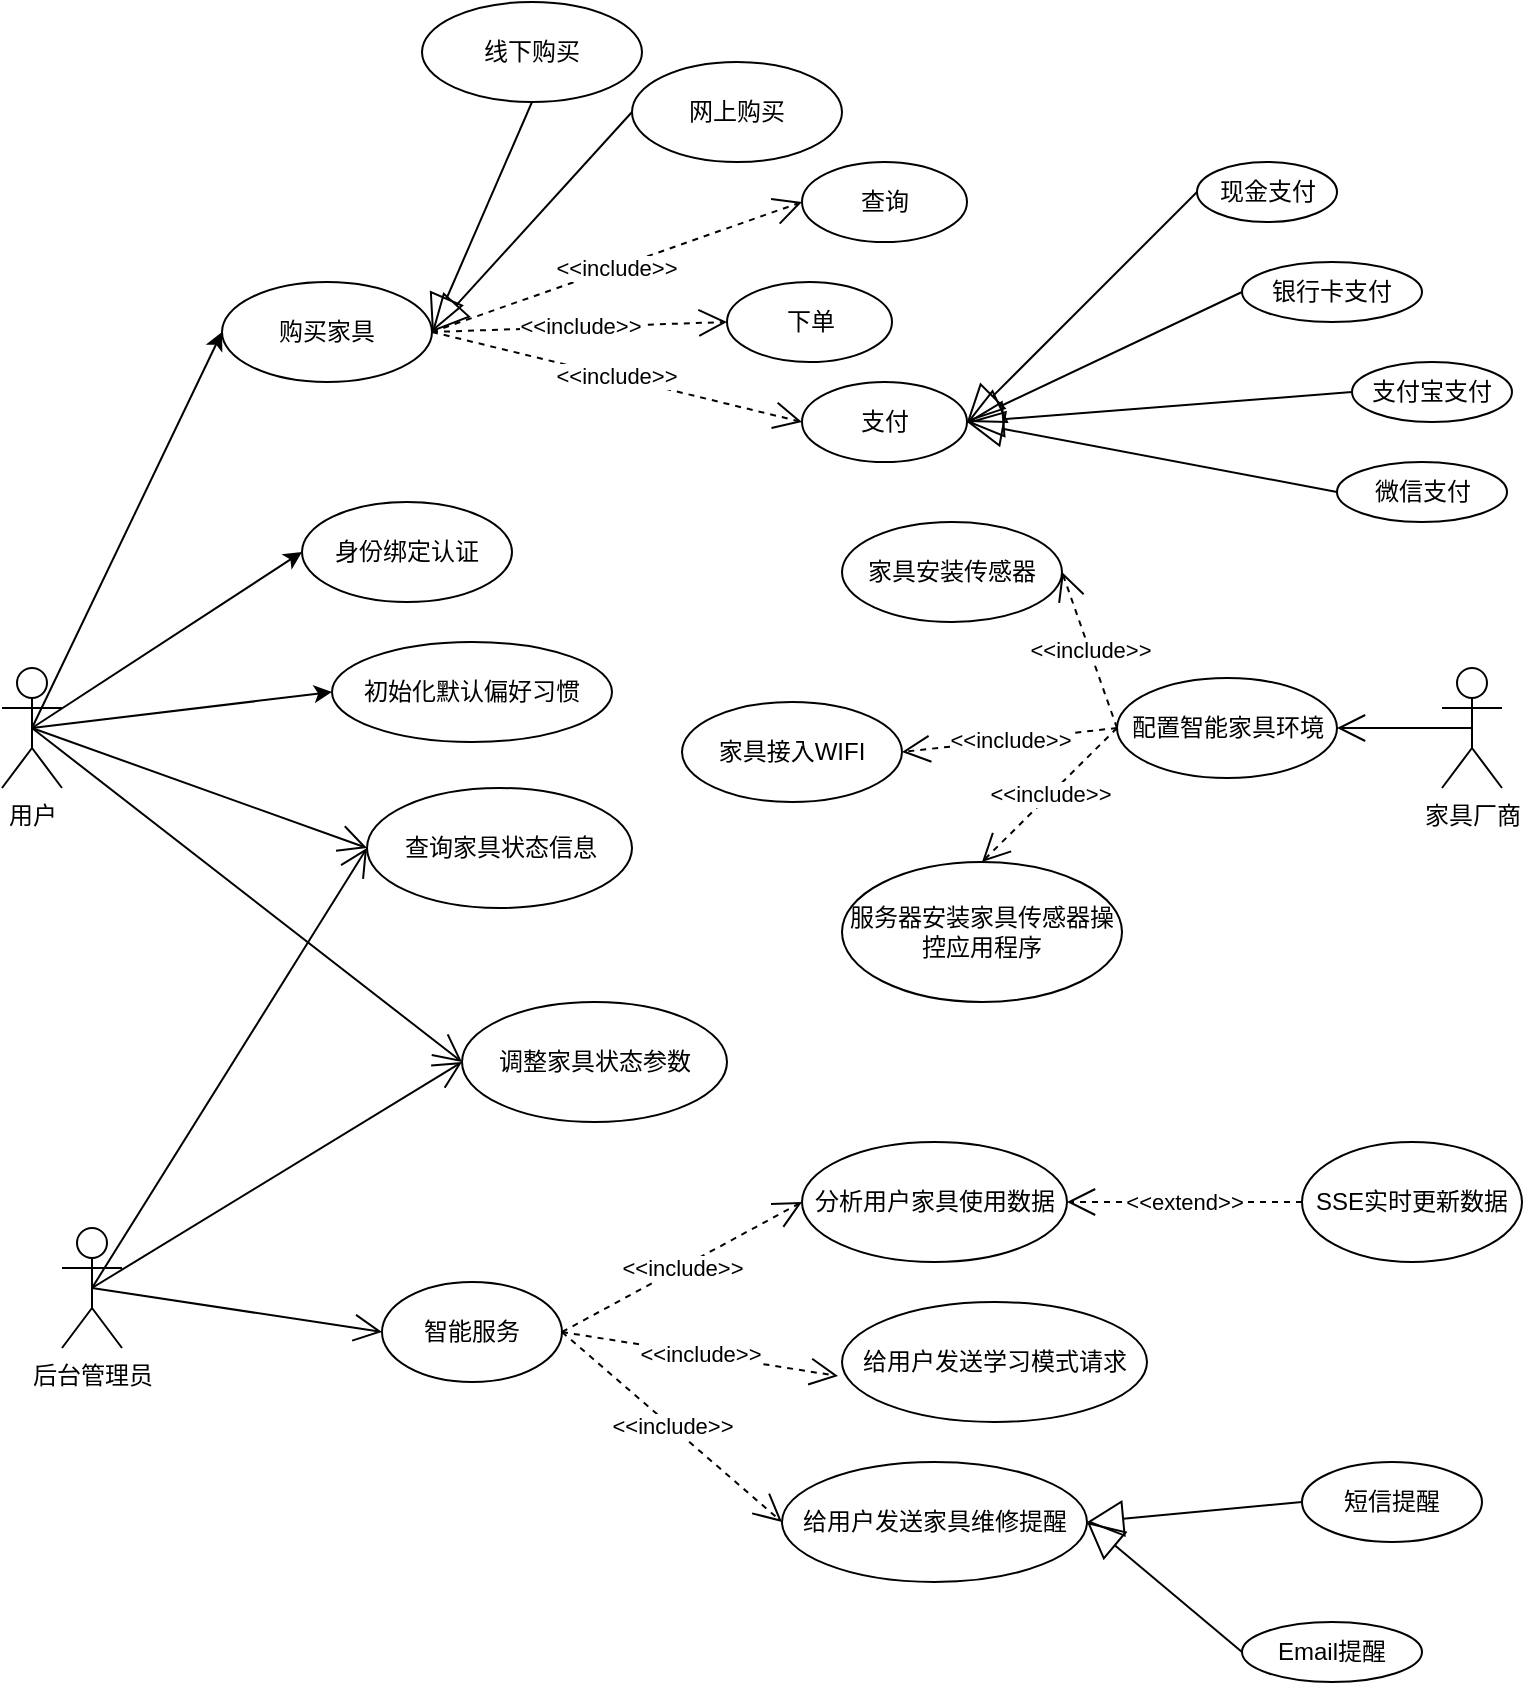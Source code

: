 <mxfile version="24.0.7" type="github">
  <diagram name="Page-1" id="0783ab3e-0a74-02c8-0abd-f7b4e66b4bec">
    <mxGraphModel dx="1293" dy="548" grid="1" gridSize="10" guides="1" tooltips="1" connect="1" arrows="1" fold="1" page="1" pageScale="1" pageWidth="850" pageHeight="1100" background="none" math="0" shadow="0">
      <root>
        <mxCell id="0" />
        <mxCell id="1" parent="0" />
        <mxCell id="xaB9GiJI3lMty1Uy9sra-12" value="用户" style="shape=umlActor;verticalLabelPosition=bottom;verticalAlign=top;html=1;outlineConnect=0;" parent="1" vertex="1">
          <mxGeometry x="50" y="363" width="30" height="60" as="geometry" />
        </mxCell>
        <mxCell id="xaB9GiJI3lMty1Uy9sra-19" value="" style="endArrow=classic;html=1;rounded=0;entryX=0;entryY=0.5;entryDx=0;entryDy=0;exitX=0.5;exitY=0.5;exitDx=0;exitDy=0;exitPerimeter=0;" parent="1" source="xaB9GiJI3lMty1Uy9sra-12" target="xaB9GiJI3lMty1Uy9sra-36" edge="1">
          <mxGeometry width="50" height="50" relative="1" as="geometry">
            <mxPoint x="300" y="423" as="sourcePoint" />
            <mxPoint x="240.0" y="343" as="targetPoint" />
          </mxGeometry>
        </mxCell>
        <mxCell id="xaB9GiJI3lMty1Uy9sra-25" value="" style="endArrow=classic;html=1;rounded=0;entryX=0;entryY=0.5;entryDx=0;entryDy=0;exitX=0.5;exitY=0.5;exitDx=0;exitDy=0;exitPerimeter=0;" parent="1" source="xaB9GiJI3lMty1Uy9sra-12" target="xaB9GiJI3lMty1Uy9sra-39" edge="1">
          <mxGeometry width="50" height="50" relative="1" as="geometry">
            <mxPoint x="100" y="393" as="sourcePoint" />
            <mxPoint x="410.0" y="343" as="targetPoint" />
          </mxGeometry>
        </mxCell>
        <mxCell id="xaB9GiJI3lMty1Uy9sra-32" value="" style="endArrow=classic;html=1;rounded=0;entryX=0;entryY=0.5;entryDx=0;entryDy=0;exitX=0.5;exitY=0.5;exitDx=0;exitDy=0;exitPerimeter=0;" parent="1" source="xaB9GiJI3lMty1Uy9sra-12" target="xaB9GiJI3lMty1Uy9sra-42" edge="1">
          <mxGeometry width="50" height="50" relative="1" as="geometry">
            <mxPoint x="100" y="393" as="sourcePoint" />
            <mxPoint x="595" y="343" as="targetPoint" />
          </mxGeometry>
        </mxCell>
        <mxCell id="xaB9GiJI3lMty1Uy9sra-36" value="购买家具" style="ellipse;whiteSpace=wrap;html=1;" parent="1" vertex="1">
          <mxGeometry x="160" y="170" width="105" height="50" as="geometry" />
        </mxCell>
        <mxCell id="xaB9GiJI3lMty1Uy9sra-39" value="身份绑定认证" style="ellipse;whiteSpace=wrap;html=1;" parent="1" vertex="1">
          <mxGeometry x="200" y="280" width="105" height="50" as="geometry" />
        </mxCell>
        <mxCell id="xaB9GiJI3lMty1Uy9sra-42" value="初始化默认偏好习惯" style="ellipse;whiteSpace=wrap;html=1;" parent="1" vertex="1">
          <mxGeometry x="215" y="350" width="140" height="50" as="geometry" />
        </mxCell>
        <mxCell id="xaB9GiJI3lMty1Uy9sra-44" value="查询家具状态信息" style="ellipse;whiteSpace=wrap;html=1;" parent="1" vertex="1">
          <mxGeometry x="232.5" y="423" width="132.5" height="60" as="geometry" />
        </mxCell>
        <mxCell id="xaB9GiJI3lMty1Uy9sra-45" value="调整家具状态参数" style="ellipse;whiteSpace=wrap;html=1;" parent="1" vertex="1">
          <mxGeometry x="280" y="530" width="132.5" height="60" as="geometry" />
        </mxCell>
        <mxCell id="xaB9GiJI3lMty1Uy9sra-53" value="" style="endArrow=open;endFill=1;endSize=12;html=1;rounded=0;entryX=0;entryY=0.5;entryDx=0;entryDy=0;exitX=0.5;exitY=0.5;exitDx=0;exitDy=0;exitPerimeter=0;" parent="1" source="xaB9GiJI3lMty1Uy9sra-12" target="xaB9GiJI3lMty1Uy9sra-45" edge="1">
          <mxGeometry width="160" relative="1" as="geometry">
            <mxPoint x="460" y="503" as="sourcePoint" />
            <mxPoint x="620" y="503" as="targetPoint" />
          </mxGeometry>
        </mxCell>
        <mxCell id="1TjIiwKGUceRQS6xYd8T-2" value="" style="endArrow=open;endFill=1;endSize=12;html=1;rounded=0;entryX=0;entryY=0.5;entryDx=0;entryDy=0;exitX=0.5;exitY=0.5;exitDx=0;exitDy=0;exitPerimeter=0;" parent="1" source="xaB9GiJI3lMty1Uy9sra-12" target="xaB9GiJI3lMty1Uy9sra-44" edge="1">
          <mxGeometry width="160" relative="1" as="geometry">
            <mxPoint x="410" y="493" as="sourcePoint" />
            <mxPoint x="570" y="493" as="targetPoint" />
          </mxGeometry>
        </mxCell>
        <mxCell id="1TjIiwKGUceRQS6xYd8T-3" value="后台管理员" style="shape=umlActor;verticalLabelPosition=bottom;verticalAlign=top;html=1;" parent="1" vertex="1">
          <mxGeometry x="80" y="643" width="30" height="60" as="geometry" />
        </mxCell>
        <mxCell id="1TjIiwKGUceRQS6xYd8T-5" value="" style="endArrow=open;endFill=1;endSize=12;html=1;rounded=0;exitX=0.5;exitY=0.5;exitDx=0;exitDy=0;exitPerimeter=0;entryX=0;entryY=0.5;entryDx=0;entryDy=0;" parent="1" source="1TjIiwKGUceRQS6xYd8T-3" target="xaB9GiJI3lMty1Uy9sra-44" edge="1">
          <mxGeometry width="160" relative="1" as="geometry">
            <mxPoint x="780" y="433" as="sourcePoint" />
            <mxPoint x="380" y="583" as="targetPoint" />
          </mxGeometry>
        </mxCell>
        <mxCell id="1TjIiwKGUceRQS6xYd8T-6" value="" style="endArrow=open;endFill=1;endSize=12;html=1;rounded=0;exitX=0.5;exitY=0.5;exitDx=0;exitDy=0;exitPerimeter=0;entryX=0;entryY=0.5;entryDx=0;entryDy=0;" parent="1" source="1TjIiwKGUceRQS6xYd8T-3" target="xaB9GiJI3lMty1Uy9sra-45" edge="1">
          <mxGeometry width="160" relative="1" as="geometry">
            <mxPoint x="410" y="493" as="sourcePoint" />
            <mxPoint x="350" y="843" as="targetPoint" />
          </mxGeometry>
        </mxCell>
        <mxCell id="1TjIiwKGUceRQS6xYd8T-8" value="分析用户家具使用数据" style="ellipse;whiteSpace=wrap;html=1;" parent="1" vertex="1">
          <mxGeometry x="450" y="600" width="132.5" height="60" as="geometry" />
        </mxCell>
        <mxCell id="1TjIiwKGUceRQS6xYd8T-10" value="给用户发送学习模式请求" style="ellipse;whiteSpace=wrap;html=1;" parent="1" vertex="1">
          <mxGeometry x="470" y="680" width="152.5" height="60" as="geometry" />
        </mxCell>
        <mxCell id="1TjIiwKGUceRQS6xYd8T-12" value="给用户发送家具维修提醒" style="ellipse;whiteSpace=wrap;html=1;" parent="1" vertex="1">
          <mxGeometry x="440" y="760" width="152.5" height="60" as="geometry" />
        </mxCell>
        <mxCell id="1TjIiwKGUceRQS6xYd8T-13" value="" style="endArrow=open;endFill=1;endSize=12;html=1;rounded=0;exitX=0.5;exitY=0.5;exitDx=0;exitDy=0;exitPerimeter=0;entryX=0;entryY=0.5;entryDx=0;entryDy=0;" parent="1" source="1TjIiwKGUceRQS6xYd8T-3" target="6dMmDqlbMwz-XFutYdFi-7" edge="1">
          <mxGeometry width="160" relative="1" as="geometry">
            <mxPoint x="95" y="680" as="sourcePoint" />
            <mxPoint x="230" y="690" as="targetPoint" />
          </mxGeometry>
        </mxCell>
        <mxCell id="1TjIiwKGUceRQS6xYd8T-14" value="家具安装传感器" style="ellipse;whiteSpace=wrap;html=1;" parent="1" vertex="1">
          <mxGeometry x="470" y="290" width="110" height="50" as="geometry" />
        </mxCell>
        <mxCell id="1TjIiwKGUceRQS6xYd8T-15" value="家具接入WIFI" style="ellipse;whiteSpace=wrap;html=1;" parent="1" vertex="1">
          <mxGeometry x="390" y="380" width="110" height="50" as="geometry" />
        </mxCell>
        <mxCell id="1TjIiwKGUceRQS6xYd8T-16" value="服务器安装家具传感器操控应用程序" style="ellipse;whiteSpace=wrap;html=1;" parent="1" vertex="1">
          <mxGeometry x="470" y="460" width="140" height="70" as="geometry" />
        </mxCell>
        <mxCell id="6dMmDqlbMwz-XFutYdFi-1" value="家具厂商" style="shape=umlActor;verticalLabelPosition=bottom;verticalAlign=top;html=1;outlineConnect=0;" parent="1" vertex="1">
          <mxGeometry x="770" y="363" width="30" height="60" as="geometry" />
        </mxCell>
        <mxCell id="6dMmDqlbMwz-XFutYdFi-7" value="智能服务" style="ellipse;whiteSpace=wrap;html=1;" parent="1" vertex="1">
          <mxGeometry x="240" y="670" width="90" height="50" as="geometry" />
        </mxCell>
        <mxCell id="6dMmDqlbMwz-XFutYdFi-8" value="&amp;lt;&amp;lt;include&amp;gt;&amp;gt;" style="endArrow=open;endSize=12;dashed=1;html=1;rounded=0;entryX=0;entryY=0.5;entryDx=0;entryDy=0;exitX=1;exitY=0.5;exitDx=0;exitDy=0;" parent="1" source="6dMmDqlbMwz-XFutYdFi-7" target="1TjIiwKGUceRQS6xYd8T-8" edge="1">
          <mxGeometry width="160" relative="1" as="geometry">
            <mxPoint x="300" y="670" as="sourcePoint" />
            <mxPoint x="460" y="670" as="targetPoint" />
          </mxGeometry>
        </mxCell>
        <mxCell id="6dMmDqlbMwz-XFutYdFi-9" value="&amp;lt;&amp;lt;include&amp;gt;&amp;gt;" style="endArrow=open;endSize=12;dashed=1;html=1;rounded=0;entryX=-0.013;entryY=0.617;entryDx=0;entryDy=0;exitX=1;exitY=0.5;exitDx=0;exitDy=0;entryPerimeter=0;" parent="1" source="6dMmDqlbMwz-XFutYdFi-7" target="1TjIiwKGUceRQS6xYd8T-10" edge="1">
          <mxGeometry width="160" relative="1" as="geometry">
            <mxPoint x="340" y="705" as="sourcePoint" />
            <mxPoint x="460" y="640" as="targetPoint" />
          </mxGeometry>
        </mxCell>
        <mxCell id="6dMmDqlbMwz-XFutYdFi-10" value="&amp;lt;&amp;lt;include&amp;gt;&amp;gt;" style="endArrow=open;endSize=12;dashed=1;html=1;rounded=0;entryX=0;entryY=0.5;entryDx=0;entryDy=0;exitX=1;exitY=0.5;exitDx=0;exitDy=0;" parent="1" source="6dMmDqlbMwz-XFutYdFi-7" target="1TjIiwKGUceRQS6xYd8T-12" edge="1">
          <mxGeometry width="160" relative="1" as="geometry">
            <mxPoint x="350" y="715" as="sourcePoint" />
            <mxPoint x="470" y="650" as="targetPoint" />
          </mxGeometry>
        </mxCell>
        <mxCell id="FuMl8y01YPLEfVEJhNgy-2" value="线下购买" style="ellipse;whiteSpace=wrap;html=1;" vertex="1" parent="1">
          <mxGeometry x="260" y="30" width="110" height="50" as="geometry" />
        </mxCell>
        <mxCell id="FuMl8y01YPLEfVEJhNgy-5" value="" style="endArrow=block;endSize=16;endFill=0;html=1;rounded=0;entryX=1;entryY=0.5;entryDx=0;entryDy=0;exitX=0.5;exitY=1;exitDx=0;exitDy=0;" edge="1" parent="1" source="FuMl8y01YPLEfVEJhNgy-2" target="xaB9GiJI3lMty1Uy9sra-36">
          <mxGeometry width="160" relative="1" as="geometry">
            <mxPoint x="510" y="110" as="sourcePoint" />
            <mxPoint x="530" y="120" as="targetPoint" />
          </mxGeometry>
        </mxCell>
        <mxCell id="FuMl8y01YPLEfVEJhNgy-6" value="" style="endArrow=block;endSize=16;endFill=0;html=1;rounded=0;entryX=1;entryY=0.5;entryDx=0;entryDy=0;exitX=0;exitY=0.5;exitDx=0;exitDy=0;" edge="1" parent="1" source="FuMl8y01YPLEfVEJhNgy-7" target="xaB9GiJI3lMty1Uy9sra-36">
          <mxGeometry x="0.005" width="160" relative="1" as="geometry">
            <mxPoint x="520" y="170" as="sourcePoint" />
            <mxPoint x="360" y="160" as="targetPoint" />
            <mxPoint as="offset" />
          </mxGeometry>
        </mxCell>
        <mxCell id="FuMl8y01YPLEfVEJhNgy-7" value="网上购买" style="ellipse;whiteSpace=wrap;html=1;" vertex="1" parent="1">
          <mxGeometry x="365" y="60" width="105" height="50" as="geometry" />
        </mxCell>
        <mxCell id="FuMl8y01YPLEfVEJhNgy-8" value="支付" style="ellipse;whiteSpace=wrap;html=1;" vertex="1" parent="1">
          <mxGeometry x="450" y="220" width="82.5" height="40" as="geometry" />
        </mxCell>
        <mxCell id="FuMl8y01YPLEfVEJhNgy-10" value="&amp;lt;&amp;lt;include&amp;gt;&amp;gt;" style="endArrow=open;endSize=12;dashed=1;html=1;rounded=0;exitX=1;exitY=0.5;exitDx=0;exitDy=0;entryX=0;entryY=0.5;entryDx=0;entryDy=0;" edge="1" parent="1" source="xaB9GiJI3lMty1Uy9sra-36" target="FuMl8y01YPLEfVEJhNgy-11">
          <mxGeometry width="160" relative="1" as="geometry">
            <mxPoint x="270" y="200" as="sourcePoint" />
            <mxPoint x="490" y="160" as="targetPoint" />
          </mxGeometry>
        </mxCell>
        <mxCell id="FuMl8y01YPLEfVEJhNgy-11" value="查询" style="ellipse;whiteSpace=wrap;html=1;" vertex="1" parent="1">
          <mxGeometry x="450" y="110" width="82.5" height="40" as="geometry" />
        </mxCell>
        <mxCell id="FuMl8y01YPLEfVEJhNgy-12" value="下单" style="ellipse;whiteSpace=wrap;html=1;" vertex="1" parent="1">
          <mxGeometry x="412.5" y="170" width="82.5" height="40" as="geometry" />
        </mxCell>
        <mxCell id="FuMl8y01YPLEfVEJhNgy-13" value="&amp;lt;&amp;lt;include&amp;gt;&amp;gt;" style="endArrow=open;endSize=12;dashed=1;html=1;rounded=0;entryX=0;entryY=0.5;entryDx=0;entryDy=0;exitX=1;exitY=0.5;exitDx=0;exitDy=0;" edge="1" parent="1" source="xaB9GiJI3lMty1Uy9sra-36" target="FuMl8y01YPLEfVEJhNgy-12">
          <mxGeometry width="160" relative="1" as="geometry">
            <mxPoint x="260" y="190" as="sourcePoint" />
            <mxPoint x="515" y="160" as="targetPoint" />
          </mxGeometry>
        </mxCell>
        <mxCell id="FuMl8y01YPLEfVEJhNgy-14" value="&amp;lt;&amp;lt;include&amp;gt;&amp;gt;" style="endArrow=open;endSize=12;dashed=1;html=1;rounded=0;entryX=0;entryY=0.5;entryDx=0;entryDy=0;exitX=1;exitY=0.5;exitDx=0;exitDy=0;" edge="1" parent="1" source="xaB9GiJI3lMty1Uy9sra-36" target="FuMl8y01YPLEfVEJhNgy-8">
          <mxGeometry width="160" relative="1" as="geometry">
            <mxPoint x="270" y="200" as="sourcePoint" />
            <mxPoint x="525" y="170" as="targetPoint" />
          </mxGeometry>
        </mxCell>
        <mxCell id="FuMl8y01YPLEfVEJhNgy-15" value="现金支付" style="ellipse;whiteSpace=wrap;html=1;" vertex="1" parent="1">
          <mxGeometry x="647.5" y="110" width="70" height="30" as="geometry" />
        </mxCell>
        <mxCell id="FuMl8y01YPLEfVEJhNgy-18" value="银行卡支付" style="ellipse;whiteSpace=wrap;html=1;" vertex="1" parent="1">
          <mxGeometry x="670" y="160" width="90" height="30" as="geometry" />
        </mxCell>
        <mxCell id="FuMl8y01YPLEfVEJhNgy-19" value="支付宝支付" style="ellipse;whiteSpace=wrap;html=1;" vertex="1" parent="1">
          <mxGeometry x="725" y="210" width="80" height="30" as="geometry" />
        </mxCell>
        <mxCell id="FuMl8y01YPLEfVEJhNgy-20" value="微信支付" style="ellipse;whiteSpace=wrap;html=1;" vertex="1" parent="1">
          <mxGeometry x="717.5" y="260" width="85" height="30" as="geometry" />
        </mxCell>
        <mxCell id="FuMl8y01YPLEfVEJhNgy-21" value="" style="endArrow=block;endSize=16;endFill=0;html=1;rounded=0;entryX=1;entryY=0.5;entryDx=0;entryDy=0;exitX=0;exitY=0.5;exitDx=0;exitDy=0;" edge="1" parent="1" source="FuMl8y01YPLEfVEJhNgy-15" target="FuMl8y01YPLEfVEJhNgy-8">
          <mxGeometry x="0.005" width="160" relative="1" as="geometry">
            <mxPoint x="380" y="95" as="sourcePoint" />
            <mxPoint x="275" y="205" as="targetPoint" />
            <mxPoint as="offset" />
          </mxGeometry>
        </mxCell>
        <mxCell id="FuMl8y01YPLEfVEJhNgy-22" value="" style="endArrow=block;endSize=16;endFill=0;html=1;rounded=0;entryX=1;entryY=0.5;entryDx=0;entryDy=0;exitX=0;exitY=0.5;exitDx=0;exitDy=0;" edge="1" parent="1" source="FuMl8y01YPLEfVEJhNgy-18" target="FuMl8y01YPLEfVEJhNgy-8">
          <mxGeometry x="0.005" width="160" relative="1" as="geometry">
            <mxPoint x="390" y="105" as="sourcePoint" />
            <mxPoint x="285" y="215" as="targetPoint" />
            <mxPoint as="offset" />
          </mxGeometry>
        </mxCell>
        <mxCell id="FuMl8y01YPLEfVEJhNgy-23" value="" style="endArrow=block;endSize=16;endFill=0;html=1;rounded=0;entryX=1;entryY=0.5;entryDx=0;entryDy=0;exitX=0;exitY=0.5;exitDx=0;exitDy=0;" edge="1" parent="1" source="FuMl8y01YPLEfVEJhNgy-19" target="FuMl8y01YPLEfVEJhNgy-8">
          <mxGeometry x="0.005" width="160" relative="1" as="geometry">
            <mxPoint x="400" y="115" as="sourcePoint" />
            <mxPoint x="295" y="225" as="targetPoint" />
            <mxPoint as="offset" />
          </mxGeometry>
        </mxCell>
        <mxCell id="FuMl8y01YPLEfVEJhNgy-24" value="" style="endArrow=block;endSize=16;endFill=0;html=1;rounded=0;exitX=0;exitY=0.5;exitDx=0;exitDy=0;entryX=1;entryY=0.5;entryDx=0;entryDy=0;" edge="1" parent="1" source="FuMl8y01YPLEfVEJhNgy-20" target="FuMl8y01YPLEfVEJhNgy-8">
          <mxGeometry x="0.005" width="160" relative="1" as="geometry">
            <mxPoint x="410" y="125" as="sourcePoint" />
            <mxPoint x="540" y="240" as="targetPoint" />
            <mxPoint as="offset" />
          </mxGeometry>
        </mxCell>
        <mxCell id="FuMl8y01YPLEfVEJhNgy-25" value="" style="endArrow=block;endSize=16;endFill=0;html=1;rounded=0;entryX=1;entryY=0.5;entryDx=0;entryDy=0;exitX=0;exitY=0.5;exitDx=0;exitDy=0;" edge="1" parent="1" source="FuMl8y01YPLEfVEJhNgy-26" target="1TjIiwKGUceRQS6xYd8T-12">
          <mxGeometry x="0.005" width="160" relative="1" as="geometry">
            <mxPoint x="680" y="760" as="sourcePoint" />
            <mxPoint x="610" y="775" as="targetPoint" />
            <mxPoint as="offset" />
          </mxGeometry>
        </mxCell>
        <mxCell id="FuMl8y01YPLEfVEJhNgy-26" value="短信提醒" style="ellipse;whiteSpace=wrap;html=1;" vertex="1" parent="1">
          <mxGeometry x="700" y="760" width="90" height="40" as="geometry" />
        </mxCell>
        <mxCell id="FuMl8y01YPLEfVEJhNgy-27" value="Email提醒" style="ellipse;whiteSpace=wrap;html=1;" vertex="1" parent="1">
          <mxGeometry x="670" y="840" width="90" height="30" as="geometry" />
        </mxCell>
        <mxCell id="FuMl8y01YPLEfVEJhNgy-28" value="" style="endArrow=block;endSize=16;endFill=0;html=1;rounded=0;entryX=1;entryY=0.5;entryDx=0;entryDy=0;exitX=0;exitY=0.5;exitDx=0;exitDy=0;" edge="1" parent="1" source="FuMl8y01YPLEfVEJhNgy-27" target="1TjIiwKGUceRQS6xYd8T-12">
          <mxGeometry x="0.005" width="160" relative="1" as="geometry">
            <mxPoint x="703" y="765" as="sourcePoint" />
            <mxPoint x="603" y="800" as="targetPoint" />
            <mxPoint as="offset" />
          </mxGeometry>
        </mxCell>
        <mxCell id="FuMl8y01YPLEfVEJhNgy-30" value="配置智能家具环境" style="ellipse;whiteSpace=wrap;html=1;" vertex="1" parent="1">
          <mxGeometry x="607.5" y="368" width="110" height="50" as="geometry" />
        </mxCell>
        <mxCell id="FuMl8y01YPLEfVEJhNgy-31" value="" style="endArrow=open;endFill=1;endSize=12;html=1;rounded=0;exitX=0.5;exitY=0.5;exitDx=0;exitDy=0;exitPerimeter=0;entryX=1;entryY=0.5;entryDx=0;entryDy=0;" edge="1" parent="1" source="6dMmDqlbMwz-XFutYdFi-1" target="FuMl8y01YPLEfVEJhNgy-30">
          <mxGeometry width="160" relative="1" as="geometry">
            <mxPoint x="340" y="410" as="sourcePoint" />
            <mxPoint x="500" y="410" as="targetPoint" />
          </mxGeometry>
        </mxCell>
        <mxCell id="FuMl8y01YPLEfVEJhNgy-34" value="&amp;lt;&amp;lt;include&amp;gt;&amp;gt;" style="endArrow=open;endSize=12;dashed=1;html=1;rounded=0;entryX=1;entryY=0.5;entryDx=0;entryDy=0;exitX=0;exitY=0.5;exitDx=0;exitDy=0;" edge="1" parent="1" source="FuMl8y01YPLEfVEJhNgy-30" target="1TjIiwKGUceRQS6xYd8T-14">
          <mxGeometry width="160" relative="1" as="geometry">
            <mxPoint x="275" y="205" as="sourcePoint" />
            <mxPoint x="460" y="250" as="targetPoint" />
          </mxGeometry>
        </mxCell>
        <mxCell id="FuMl8y01YPLEfVEJhNgy-35" value="&amp;lt;&amp;lt;include&amp;gt;&amp;gt;" style="endArrow=open;endSize=12;dashed=1;html=1;rounded=0;entryX=1;entryY=0.5;entryDx=0;entryDy=0;exitX=0;exitY=0.5;exitDx=0;exitDy=0;" edge="1" parent="1" source="FuMl8y01YPLEfVEJhNgy-30" target="1TjIiwKGUceRQS6xYd8T-15">
          <mxGeometry width="160" relative="1" as="geometry">
            <mxPoint x="618" y="403" as="sourcePoint" />
            <mxPoint x="590" y="325" as="targetPoint" />
          </mxGeometry>
        </mxCell>
        <mxCell id="FuMl8y01YPLEfVEJhNgy-36" value="&amp;lt;&amp;lt;include&amp;gt;&amp;gt;" style="endArrow=open;endSize=12;dashed=1;html=1;rounded=0;entryX=0.5;entryY=0;entryDx=0;entryDy=0;exitX=0;exitY=0.5;exitDx=0;exitDy=0;" edge="1" parent="1" source="FuMl8y01YPLEfVEJhNgy-30" target="1TjIiwKGUceRQS6xYd8T-16">
          <mxGeometry width="160" relative="1" as="geometry">
            <mxPoint x="628" y="413" as="sourcePoint" />
            <mxPoint x="600" y="335" as="targetPoint" />
          </mxGeometry>
        </mxCell>
        <mxCell id="FuMl8y01YPLEfVEJhNgy-37" value="&amp;lt;&amp;lt;extend&amp;gt;&amp;gt;" style="endArrow=open;endSize=12;dashed=1;html=1;rounded=0;entryX=1;entryY=0.5;entryDx=0;entryDy=0;exitX=0;exitY=0.5;exitDx=0;exitDy=0;" edge="1" parent="1" source="FuMl8y01YPLEfVEJhNgy-38" target="1TjIiwKGUceRQS6xYd8T-8">
          <mxGeometry width="160" relative="1" as="geometry">
            <mxPoint x="690" y="630" as="sourcePoint" />
            <mxPoint x="460" y="610" as="targetPoint" />
          </mxGeometry>
        </mxCell>
        <mxCell id="FuMl8y01YPLEfVEJhNgy-38" value="SSE实时更新数据" style="ellipse;whiteSpace=wrap;html=1;" vertex="1" parent="1">
          <mxGeometry x="700" y="600" width="110" height="60" as="geometry" />
        </mxCell>
      </root>
    </mxGraphModel>
  </diagram>
</mxfile>
